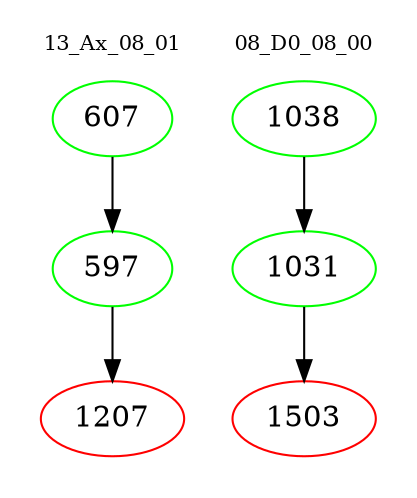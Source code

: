 digraph{
subgraph cluster_0 {
color = white
label = "13_Ax_08_01";
fontsize=10;
T0_607 [label="607", color="green"]
T0_607 -> T0_597 [color="black"]
T0_597 [label="597", color="green"]
T0_597 -> T0_1207 [color="black"]
T0_1207 [label="1207", color="red"]
}
subgraph cluster_1 {
color = white
label = "08_D0_08_00";
fontsize=10;
T1_1038 [label="1038", color="green"]
T1_1038 -> T1_1031 [color="black"]
T1_1031 [label="1031", color="green"]
T1_1031 -> T1_1503 [color="black"]
T1_1503 [label="1503", color="red"]
}
}
